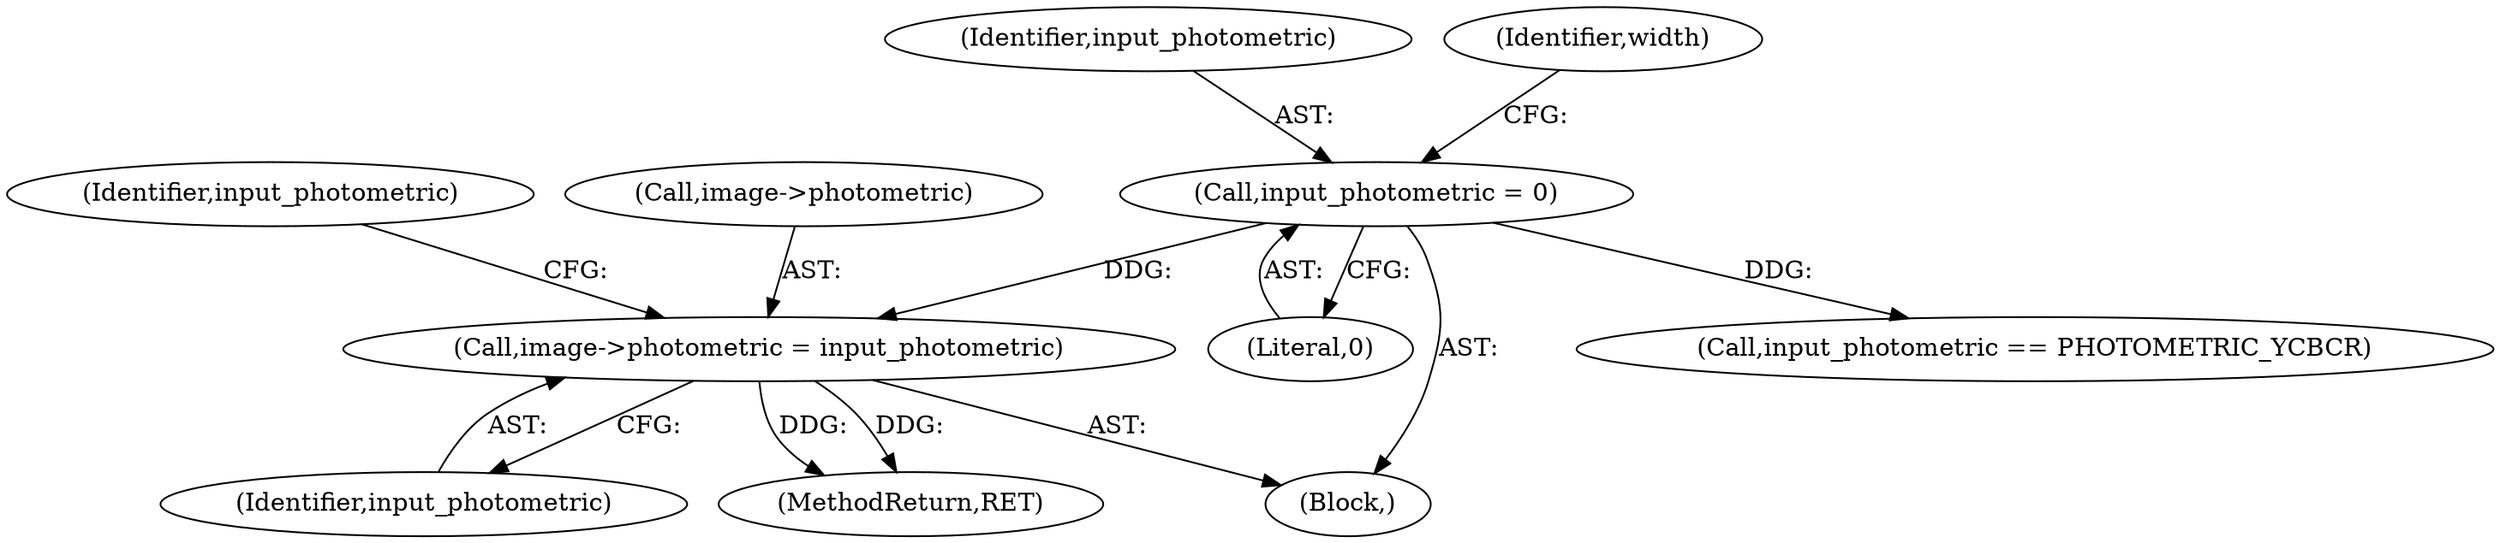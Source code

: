 digraph "0_libtiff_83a4b92815ea04969d494416eaae3d4c6b338e4a#diff-c8b4b355f9b5c06d585b23138e1c185f_5@pointer" {
"1000469" [label="(Call,image->photometric = input_photometric)"];
"1000175" [label="(Call,input_photometric = 0)"];
"1000921" [label="(Call,input_photometric == PHOTOMETRIC_YCBCR)"];
"1000470" [label="(Call,image->photometric)"];
"1000469" [label="(Call,image->photometric = input_photometric)"];
"1000177" [label="(Literal,0)"];
"1000176" [label="(Identifier,input_photometric)"];
"1000132" [label="(Block,)"];
"1000476" [label="(Identifier,input_photometric)"];
"1000473" [label="(Identifier,input_photometric)"];
"1000182" [label="(Identifier,width)"];
"1000175" [label="(Call,input_photometric = 0)"];
"1001214" [label="(MethodReturn,RET)"];
"1000469" -> "1000132"  [label="AST: "];
"1000469" -> "1000473"  [label="CFG: "];
"1000470" -> "1000469"  [label="AST: "];
"1000473" -> "1000469"  [label="AST: "];
"1000476" -> "1000469"  [label="CFG: "];
"1000469" -> "1001214"  [label="DDG: "];
"1000469" -> "1001214"  [label="DDG: "];
"1000175" -> "1000469"  [label="DDG: "];
"1000175" -> "1000132"  [label="AST: "];
"1000175" -> "1000177"  [label="CFG: "];
"1000176" -> "1000175"  [label="AST: "];
"1000177" -> "1000175"  [label="AST: "];
"1000182" -> "1000175"  [label="CFG: "];
"1000175" -> "1000921"  [label="DDG: "];
}
